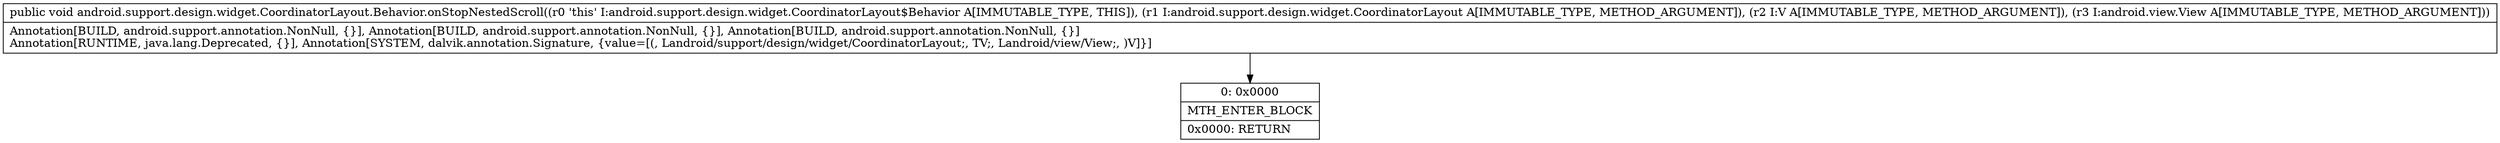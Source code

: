 digraph "CFG forandroid.support.design.widget.CoordinatorLayout.Behavior.onStopNestedScroll(Landroid\/support\/design\/widget\/CoordinatorLayout;Landroid\/view\/View;Landroid\/view\/View;)V" {
Node_0 [shape=record,label="{0\:\ 0x0000|MTH_ENTER_BLOCK\l|0x0000: RETURN   \l}"];
MethodNode[shape=record,label="{public void android.support.design.widget.CoordinatorLayout.Behavior.onStopNestedScroll((r0 'this' I:android.support.design.widget.CoordinatorLayout$Behavior A[IMMUTABLE_TYPE, THIS]), (r1 I:android.support.design.widget.CoordinatorLayout A[IMMUTABLE_TYPE, METHOD_ARGUMENT]), (r2 I:V A[IMMUTABLE_TYPE, METHOD_ARGUMENT]), (r3 I:android.view.View A[IMMUTABLE_TYPE, METHOD_ARGUMENT]))  | Annotation[BUILD, android.support.annotation.NonNull, \{\}], Annotation[BUILD, android.support.annotation.NonNull, \{\}], Annotation[BUILD, android.support.annotation.NonNull, \{\}]\lAnnotation[RUNTIME, java.lang.Deprecated, \{\}], Annotation[SYSTEM, dalvik.annotation.Signature, \{value=[(, Landroid\/support\/design\/widget\/CoordinatorLayout;, TV;, Landroid\/view\/View;, )V]\}]\l}"];
MethodNode -> Node_0;
}

